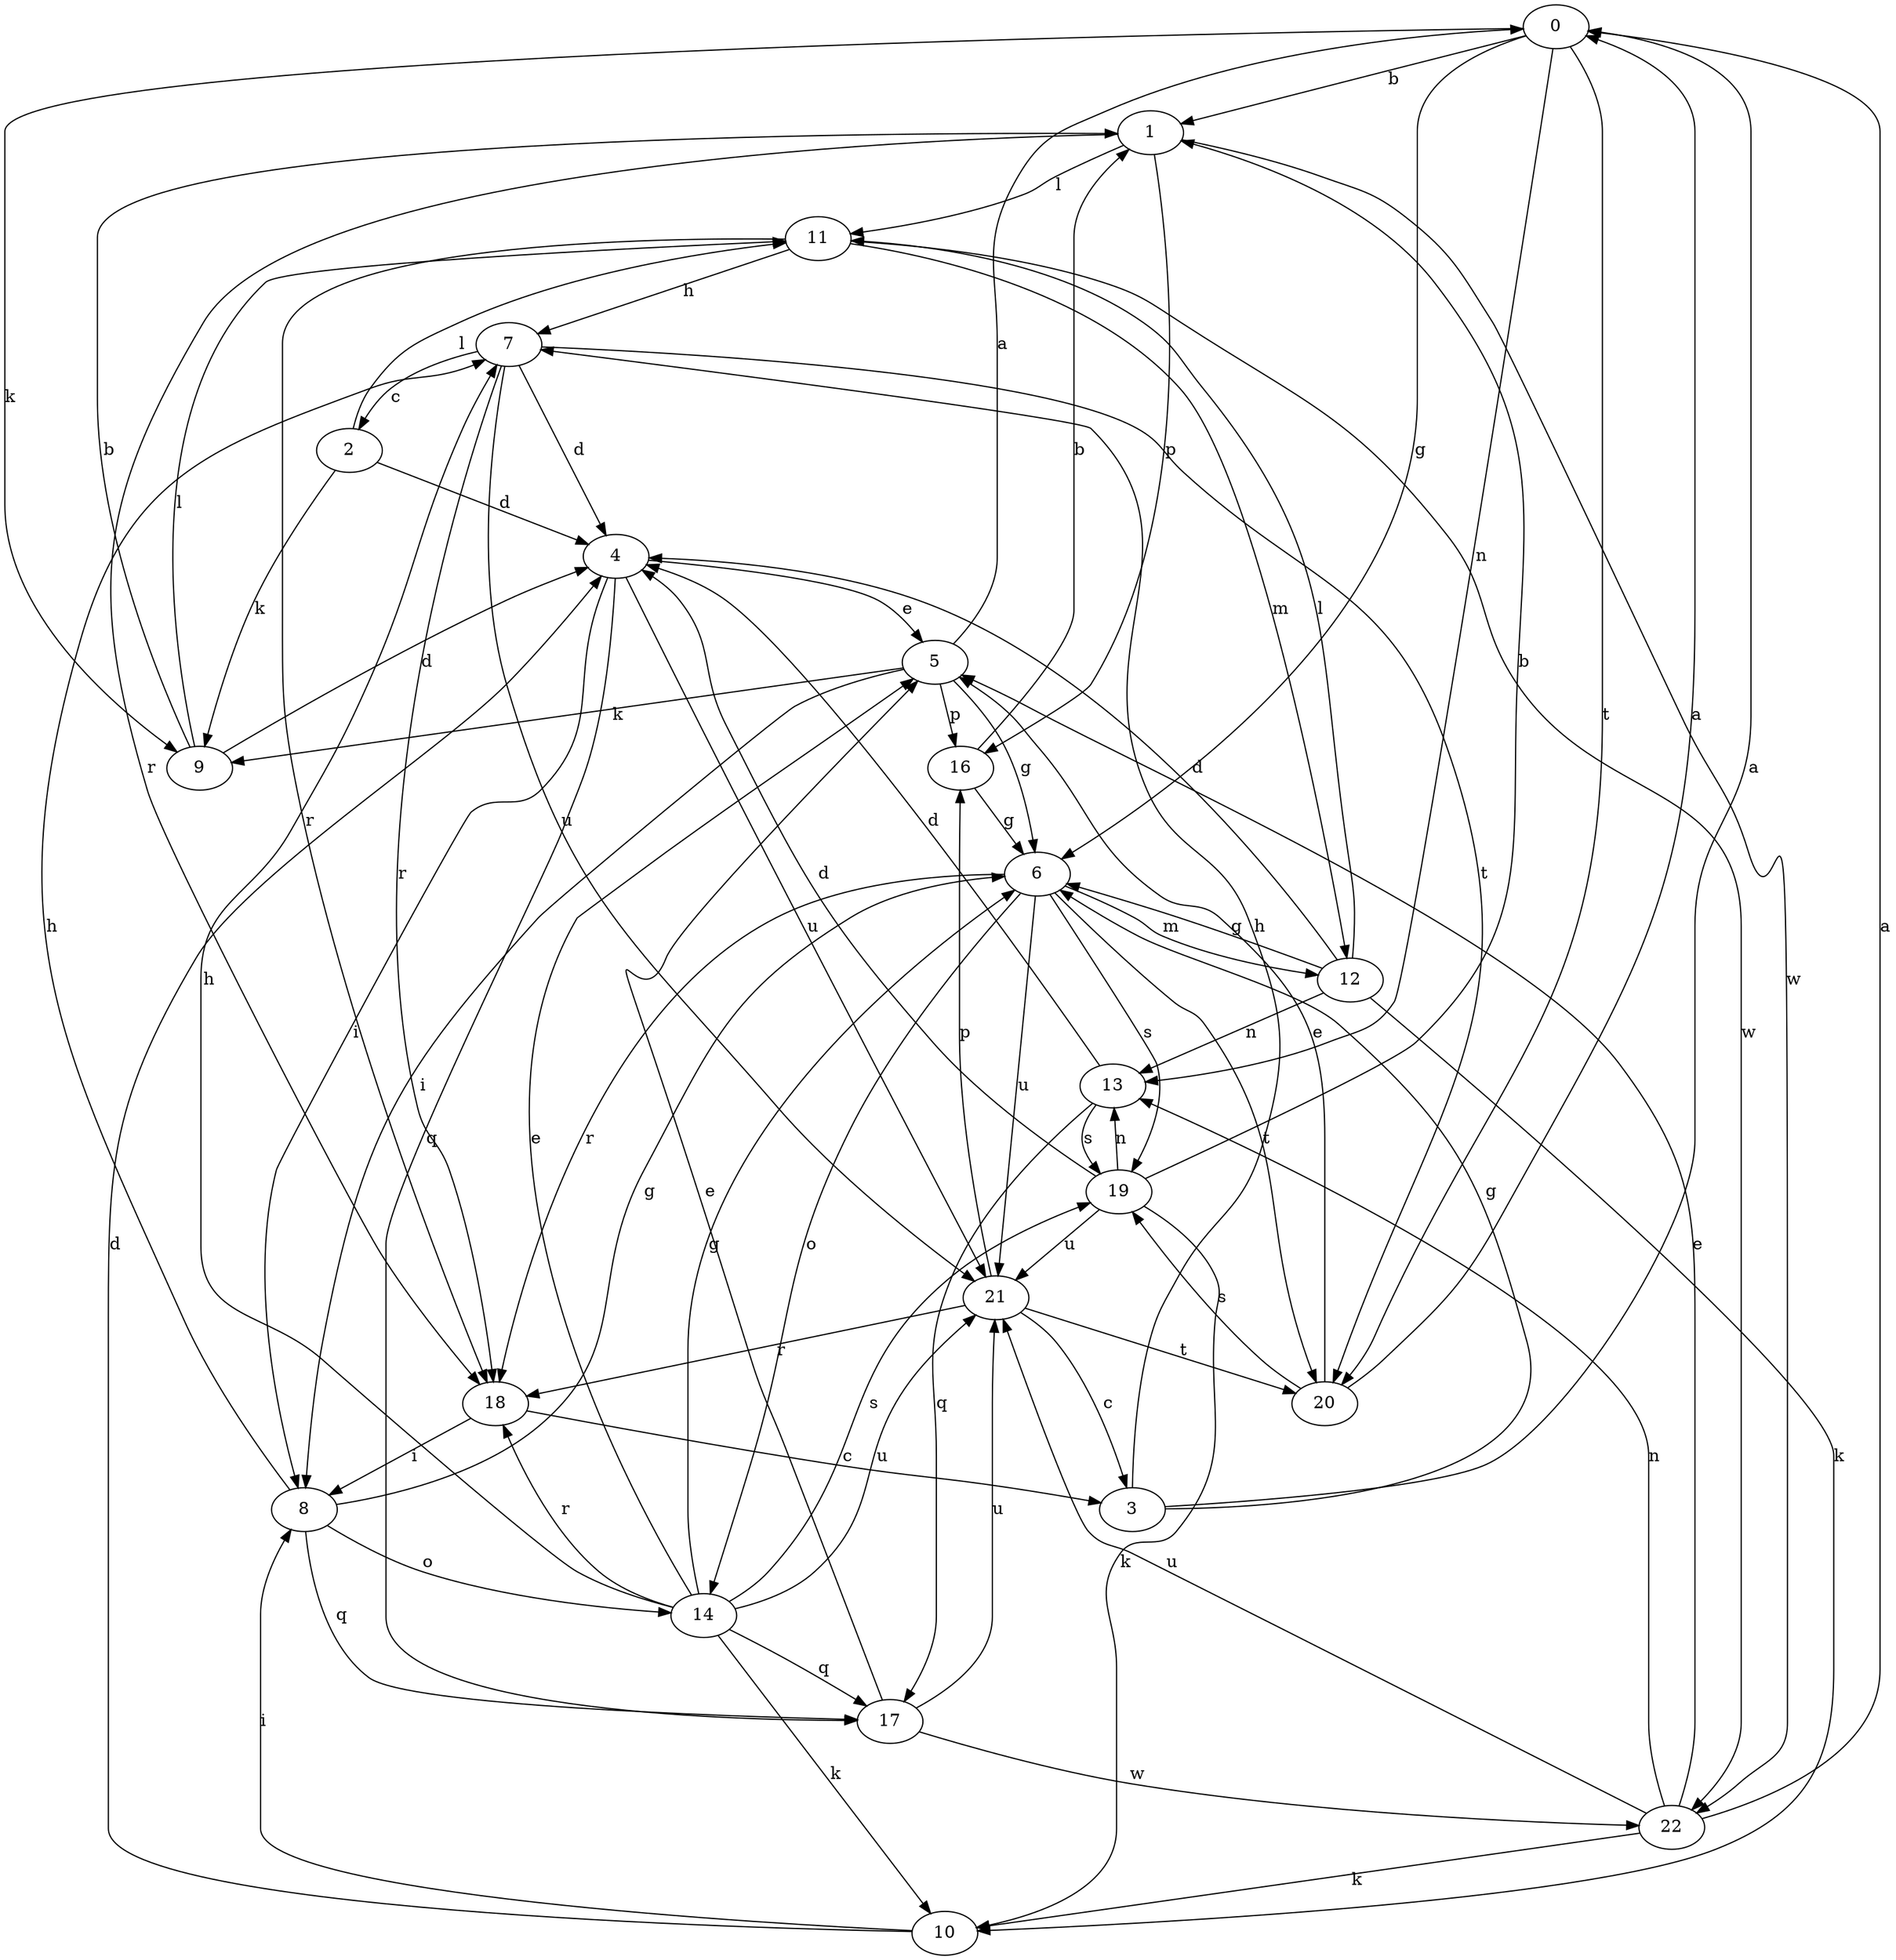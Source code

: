 strict digraph  {
0;
1;
2;
3;
4;
5;
6;
7;
8;
9;
10;
11;
12;
13;
14;
16;
17;
18;
19;
20;
21;
22;
0 -> 1  [label=b];
0 -> 6  [label=g];
0 -> 9  [label=k];
0 -> 13  [label=n];
0 -> 20  [label=t];
1 -> 11  [label=l];
1 -> 16  [label=p];
1 -> 18  [label=r];
1 -> 22  [label=w];
2 -> 4  [label=d];
2 -> 9  [label=k];
2 -> 11  [label=l];
3 -> 0  [label=a];
3 -> 6  [label=g];
3 -> 7  [label=h];
4 -> 5  [label=e];
4 -> 8  [label=i];
4 -> 17  [label=q];
4 -> 21  [label=u];
5 -> 0  [label=a];
5 -> 6  [label=g];
5 -> 8  [label=i];
5 -> 9  [label=k];
5 -> 16  [label=p];
6 -> 12  [label=m];
6 -> 14  [label=o];
6 -> 18  [label=r];
6 -> 19  [label=s];
6 -> 20  [label=t];
6 -> 21  [label=u];
7 -> 2  [label=c];
7 -> 4  [label=d];
7 -> 18  [label=r];
7 -> 20  [label=t];
7 -> 21  [label=u];
8 -> 6  [label=g];
8 -> 7  [label=h];
8 -> 14  [label=o];
8 -> 17  [label=q];
9 -> 1  [label=b];
9 -> 4  [label=d];
9 -> 11  [label=l];
10 -> 4  [label=d];
10 -> 8  [label=i];
11 -> 7  [label=h];
11 -> 12  [label=m];
11 -> 18  [label=r];
11 -> 22  [label=w];
12 -> 4  [label=d];
12 -> 6  [label=g];
12 -> 10  [label=k];
12 -> 11  [label=l];
12 -> 13  [label=n];
13 -> 4  [label=d];
13 -> 17  [label=q];
13 -> 19  [label=s];
14 -> 5  [label=e];
14 -> 6  [label=g];
14 -> 7  [label=h];
14 -> 10  [label=k];
14 -> 17  [label=q];
14 -> 18  [label=r];
14 -> 19  [label=s];
14 -> 21  [label=u];
16 -> 1  [label=b];
16 -> 6  [label=g];
17 -> 5  [label=e];
17 -> 21  [label=u];
17 -> 22  [label=w];
18 -> 3  [label=c];
18 -> 8  [label=i];
19 -> 1  [label=b];
19 -> 4  [label=d];
19 -> 10  [label=k];
19 -> 13  [label=n];
19 -> 21  [label=u];
20 -> 0  [label=a];
20 -> 5  [label=e];
20 -> 19  [label=s];
21 -> 3  [label=c];
21 -> 16  [label=p];
21 -> 18  [label=r];
21 -> 20  [label=t];
22 -> 0  [label=a];
22 -> 5  [label=e];
22 -> 10  [label=k];
22 -> 13  [label=n];
22 -> 21  [label=u];
}
